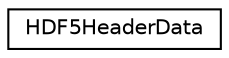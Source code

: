 digraph "Graphical Class Hierarchy"
{
  edge [fontname="Helvetica",fontsize="10",labelfontname="Helvetica",labelfontsize="10"];
  node [fontname="Helvetica",fontsize="10",shape=record];
  rankdir="LR";
  Node0 [label="HDF5HeaderData",height=0.2,width=0.4,color="black", fillcolor="white", style="filled",URL="$classHDF5HeaderData.html",tooltip="data to be added to HDF5 files. "];
}
